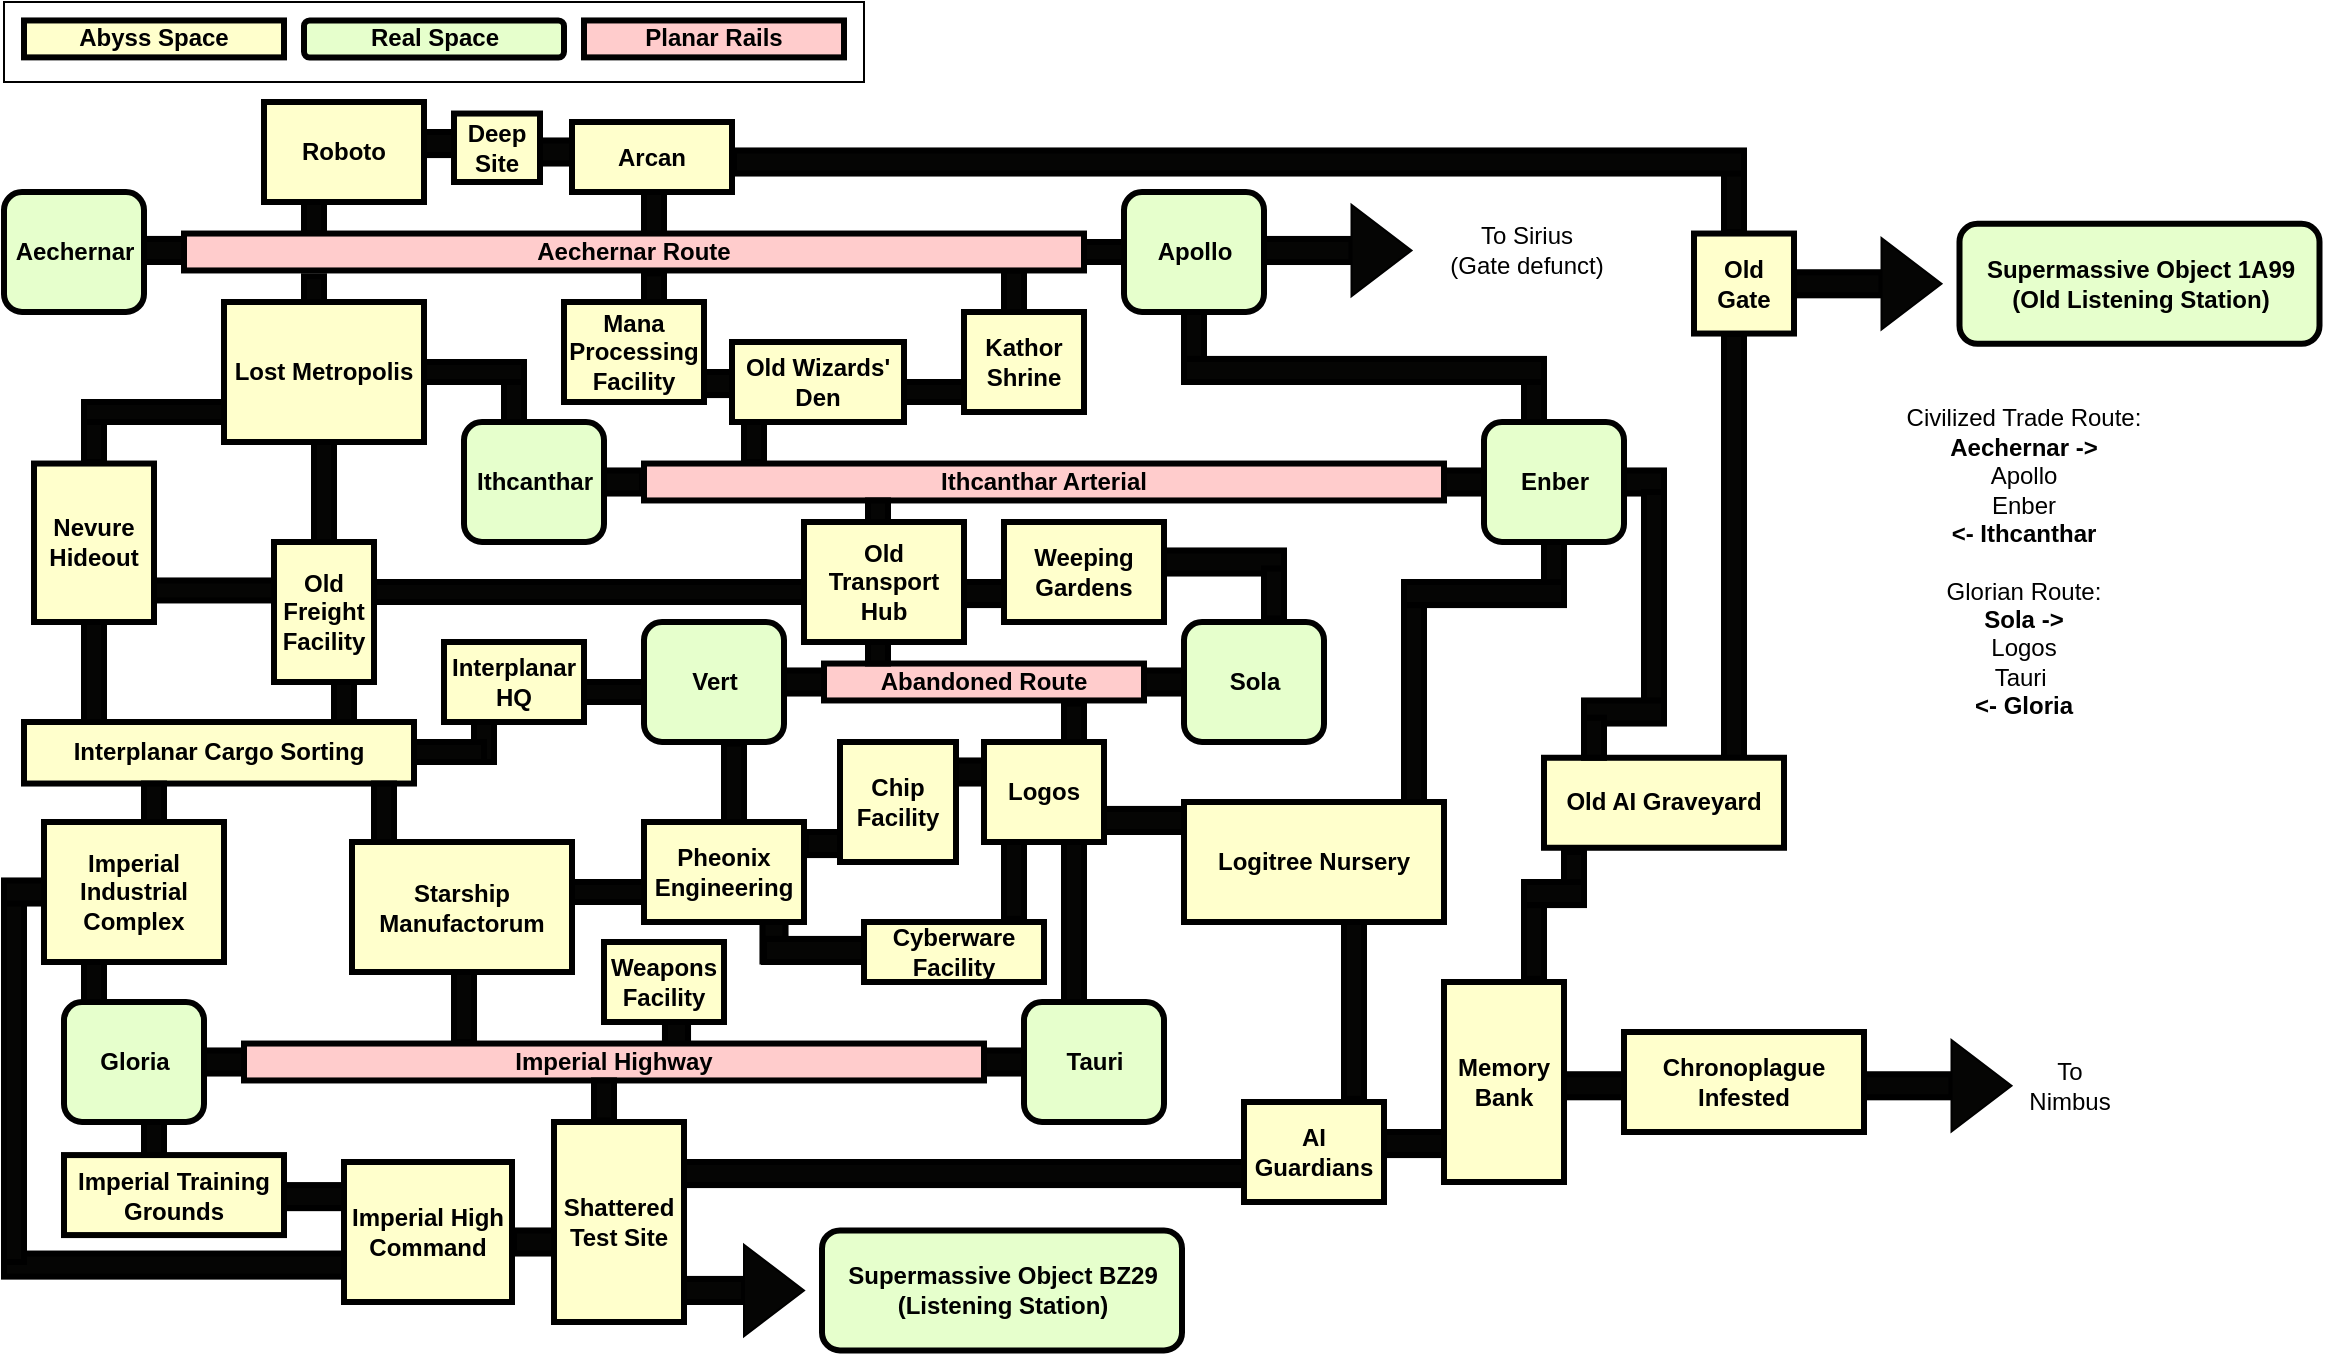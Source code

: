 <mxfile version="15.3.3" type="github">
  <diagram name="Page-1" id="c7558073-3199-34d8-9f00-42111426c3f3">
    <mxGraphModel dx="1239" dy="452" grid="1" gridSize="10" guides="1" tooltips="1" connect="1" arrows="1" fold="1" page="1" pageScale="1" pageWidth="826" pageHeight="1169" background="none" math="0" shadow="0">
      <root>
        <mxCell id="0" />
        <mxCell id="1" parent="0" />
        <mxCell id="PadTIyMqERsMDA0XlbBG-267" value="" style="whiteSpace=wrap;align=center;verticalAlign=middle;fontStyle=1;strokeWidth=3;fillColor=#050504;" vertex="1" parent="1">
          <mxGeometry x="90" y="579.23" width="10" height="20" as="geometry" />
        </mxCell>
        <mxCell id="PadTIyMqERsMDA0XlbBG-156" value="" style="whiteSpace=wrap;align=center;verticalAlign=middle;fontStyle=1;strokeWidth=3;fillColor=#050504;" vertex="1" parent="1">
          <mxGeometry x="340" y="155.67" width="10" height="15.77" as="geometry" />
        </mxCell>
        <mxCell id="PadTIyMqERsMDA0XlbBG-259" value="" style="whiteSpace=wrap;align=center;verticalAlign=middle;fontStyle=1;strokeWidth=3;fillColor=#050504;" vertex="1" parent="1">
          <mxGeometry x="264" y="89.23" width="40" height="11.54" as="geometry" />
        </mxCell>
        <mxCell id="PadTIyMqERsMDA0XlbBG-251" value="" style="whiteSpace=wrap;align=center;verticalAlign=middle;fontStyle=1;strokeWidth=3;fillColor=#050504;" vertex="1" parent="1">
          <mxGeometry x="230" y="85.0" width="19" height="11.54" as="geometry" />
        </mxCell>
        <mxCell id="PadTIyMqERsMDA0XlbBG-245" value="" style="whiteSpace=wrap;align=center;verticalAlign=middle;fontStyle=1;strokeWidth=3;fillColor=#050504;" vertex="1" parent="1">
          <mxGeometry x="880" y="185.77" width="10" height="214.23" as="geometry" />
        </mxCell>
        <mxCell id="PadTIyMqERsMDA0XlbBG-215" value="" style="whiteSpace=wrap;align=center;verticalAlign=middle;fontStyle=1;strokeWidth=3;fillColor=#050504;rotation=90;" vertex="1" parent="1">
          <mxGeometry x="346.25" y="528.46" width="20" height="11.54" as="geometry" />
        </mxCell>
        <mxCell id="PadTIyMqERsMDA0XlbBG-205" value="" style="whiteSpace=wrap;align=center;verticalAlign=middle;fontStyle=1;strokeWidth=3;fillColor=#050504;" vertex="1" parent="1">
          <mxGeometry x="550" y="370.77" width="10" height="20" as="geometry" />
        </mxCell>
        <mxCell id="PadTIyMqERsMDA0XlbBG-204" value="" style="whiteSpace=wrap;align=center;verticalAlign=middle;fontStyle=1;strokeWidth=3;fillColor=#050504;" vertex="1" parent="1">
          <mxGeometry x="369" y="205.0" width="19" height="11.54" as="geometry" />
        </mxCell>
        <mxCell id="PadTIyMqERsMDA0XlbBG-190" value="" style="whiteSpace=wrap;align=center;verticalAlign=middle;fontStyle=1;strokeWidth=3;fillColor=#050504;" vertex="1" parent="1">
          <mxGeometry x="340" y="600" width="320" height="11.54" as="geometry" />
        </mxCell>
        <mxCell id="PadTIyMqERsMDA0XlbBG-186" value="" style="whiteSpace=wrap;align=center;verticalAlign=middle;fontStyle=1;strokeWidth=3;fillColor=#050504;rotation=90;" vertex="1" parent="1">
          <mxGeometry x="395" y="484" width="20" height="11.54" as="geometry" />
        </mxCell>
        <mxCell id="PadTIyMqERsMDA0XlbBG-184" value="" style="whiteSpace=wrap;align=center;verticalAlign=middle;fontStyle=1;strokeWidth=3;fillColor=#050504;" vertex="1" parent="1">
          <mxGeometry x="421" y="435.0" width="20" height="11.54" as="geometry" />
        </mxCell>
        <mxCell id="PadTIyMqERsMDA0XlbBG-183" value="" style="whiteSpace=wrap;align=center;verticalAlign=middle;fontStyle=1;strokeWidth=3;fillColor=#050504;" vertex="1" parent="1">
          <mxGeometry x="300" y="460" width="69" height="10" as="geometry" />
        </mxCell>
        <mxCell id="PadTIyMqERsMDA0XlbBG-160" value="" style="whiteSpace=wrap;align=center;verticalAlign=middle;fontStyle=1;strokeWidth=3;fillColor=#050504;" vertex="1" parent="1">
          <mxGeometry x="520" y="154.23" width="10" height="25.77" as="geometry" />
        </mxCell>
        <mxCell id="PadTIyMqERsMDA0XlbBG-154" value="" style="whiteSpace=wrap;align=center;verticalAlign=middle;fontStyle=1;strokeWidth=3;fillColor=#050504;" vertex="1" parent="1">
          <mxGeometry x="60" y="220" width="70" height="10" as="geometry" />
        </mxCell>
        <mxCell id="PadTIyMqERsMDA0XlbBG-153" value="" style="whiteSpace=wrap;align=center;verticalAlign=middle;fontStyle=1;strokeWidth=3;fillColor=#050504;" vertex="1" parent="1">
          <mxGeometry x="90" y="138.46" width="20" height="11.54" as="geometry" />
        </mxCell>
        <mxCell id="PadTIyMqERsMDA0XlbBG-152" value="" style="whiteSpace=wrap;align=center;verticalAlign=middle;fontStyle=1;strokeWidth=3;fillColor=#050504;" vertex="1" parent="1">
          <mxGeometry x="340" y="112.69" width="10" height="25.77" as="geometry" />
        </mxCell>
        <mxCell id="PadTIyMqERsMDA0XlbBG-151" value="" style="whiteSpace=wrap;align=center;verticalAlign=middle;fontStyle=1;strokeWidth=3;fillColor=#050504;" vertex="1" parent="1">
          <mxGeometry x="170" y="120" width="10" height="15.77" as="geometry" />
        </mxCell>
        <mxCell id="PadTIyMqERsMDA0XlbBG-103" value="" style="group" vertex="1" connectable="0" parent="1">
          <mxGeometry x="20" y="20" width="430" height="40" as="geometry" />
        </mxCell>
        <mxCell id="PadTIyMqERsMDA0XlbBG-102" value="" style="rounded=0;whiteSpace=wrap;html=1;hachureGap=4;pointerEvents=0;strokeColor=default;" vertex="1" parent="PadTIyMqERsMDA0XlbBG-103">
          <mxGeometry width="430" height="40" as="geometry" />
        </mxCell>
        <mxCell id="PadTIyMqERsMDA0XlbBG-96" value="Abyss Space" style="whiteSpace=wrap;align=center;verticalAlign=middle;fontStyle=1;strokeWidth=3;fillColor=#FFFFCC" vertex="1" parent="PadTIyMqERsMDA0XlbBG-103">
          <mxGeometry x="10" y="9.231" width="130" height="18.462" as="geometry" />
        </mxCell>
        <mxCell id="PadTIyMqERsMDA0XlbBG-97" value="Planar Rails" style="whiteSpace=wrap;align=center;verticalAlign=middle;size=0.231;fontStyle=1;strokeWidth=3;fillColor=#FFCCCC;strokeColor=default;" vertex="1" parent="PadTIyMqERsMDA0XlbBG-103">
          <mxGeometry x="290" y="9.231" width="130" height="18.462" as="geometry" />
        </mxCell>
        <mxCell id="PadTIyMqERsMDA0XlbBG-98" value="Real Space" style="verticalAlign=middle;align=center;fontSize=12;fontFamily=Helvetica;html=1;rounded=1;fontStyle=1;strokeWidth=3;fillColor=#E6FFCC" vertex="1" parent="PadTIyMqERsMDA0XlbBG-103">
          <mxGeometry x="150" y="9.231" width="130" height="18.462" as="geometry" />
        </mxCell>
        <mxCell id="PadTIyMqERsMDA0XlbBG-104" value="Aechernar Route" style="whiteSpace=wrap;align=center;verticalAlign=middle;size=0.231;fontStyle=1;strokeWidth=3;fillColor=#FFCCCC;strokeColor=default;" vertex="1" parent="1">
          <mxGeometry x="110" y="135.77" width="450" height="18.46" as="geometry" />
        </mxCell>
        <mxCell id="PadTIyMqERsMDA0XlbBG-115" value="Aechernar" style="verticalAlign=middle;align=center;fontSize=12;fontFamily=Helvetica;html=1;rounded=1;fontStyle=1;strokeWidth=3;fillColor=#E6FFCC" vertex="1" parent="1">
          <mxGeometry x="20" y="115" width="70" height="60" as="geometry" />
        </mxCell>
        <mxCell id="PadTIyMqERsMDA0XlbBG-117" value="Roboto" style="whiteSpace=wrap;align=center;verticalAlign=middle;fontStyle=1;strokeWidth=3;fillColor=#FFFFCC" vertex="1" parent="1">
          <mxGeometry x="150" y="70" width="80" height="50" as="geometry" />
        </mxCell>
        <mxCell id="PadTIyMqERsMDA0XlbBG-118" value="Ithcanthar Arterial" style="whiteSpace=wrap;align=center;verticalAlign=middle;size=0.231;fontStyle=1;strokeWidth=3;fillColor=#FFCCCC;strokeColor=default;" vertex="1" parent="1">
          <mxGeometry x="340" y="250.77" width="400" height="18.46" as="geometry" />
        </mxCell>
        <mxCell id="PadTIyMqERsMDA0XlbBG-119" value="Imperial Highway" style="whiteSpace=wrap;align=center;verticalAlign=middle;size=0.231;fontStyle=1;strokeWidth=3;fillColor=#FFCCCC;strokeColor=default;" vertex="1" parent="1">
          <mxGeometry x="140" y="540.77" width="370" height="18.46" as="geometry" />
        </mxCell>
        <mxCell id="PadTIyMqERsMDA0XlbBG-120" value="Abandoned Route" style="whiteSpace=wrap;align=center;verticalAlign=middle;size=0.231;fontStyle=1;strokeWidth=3;fillColor=#FFCCCC;strokeColor=default;" vertex="1" parent="1">
          <mxGeometry x="430" y="350.77" width="160" height="18.46" as="geometry" />
        </mxCell>
        <mxCell id="PadTIyMqERsMDA0XlbBG-121" value="Ithcanthar" style="verticalAlign=middle;align=center;fontSize=12;fontFamily=Helvetica;html=1;rounded=1;fontStyle=1;strokeWidth=3;fillColor=#E6FFCC" vertex="1" parent="1">
          <mxGeometry x="250" y="230" width="70" height="60" as="geometry" />
        </mxCell>
        <mxCell id="PadTIyMqERsMDA0XlbBG-122" value="Apollo" style="verticalAlign=middle;align=center;fontSize=12;fontFamily=Helvetica;html=1;rounded=1;fontStyle=1;strokeWidth=3;fillColor=#E6FFCC" vertex="1" parent="1">
          <mxGeometry x="580" y="115" width="70" height="60" as="geometry" />
        </mxCell>
        <mxCell id="PadTIyMqERsMDA0XlbBG-123" value="Enber" style="verticalAlign=middle;align=center;fontSize=12;fontFamily=Helvetica;html=1;rounded=1;fontStyle=1;strokeWidth=3;fillColor=#E6FFCC" vertex="1" parent="1">
          <mxGeometry x="760" y="230" width="70" height="60" as="geometry" />
        </mxCell>
        <mxCell id="PadTIyMqERsMDA0XlbBG-124" value="Sola" style="verticalAlign=middle;align=center;fontSize=12;fontFamily=Helvetica;html=1;rounded=1;fontStyle=1;strokeWidth=3;fillColor=#E6FFCC" vertex="1" parent="1">
          <mxGeometry x="610" y="330" width="70" height="60" as="geometry" />
        </mxCell>
        <mxCell id="PadTIyMqERsMDA0XlbBG-125" value="Vert" style="verticalAlign=middle;align=center;fontSize=12;fontFamily=Helvetica;html=1;rounded=1;fontStyle=1;strokeWidth=3;fillColor=#E6FFCC" vertex="1" parent="1">
          <mxGeometry x="340" y="330" width="70" height="60" as="geometry" />
        </mxCell>
        <mxCell id="PadTIyMqERsMDA0XlbBG-126" value="Tauri" style="verticalAlign=middle;align=center;fontSize=12;fontFamily=Helvetica;html=1;rounded=1;fontStyle=1;strokeWidth=3;fillColor=#E6FFCC" vertex="1" parent="1">
          <mxGeometry x="530" y="520" width="70" height="60" as="geometry" />
        </mxCell>
        <mxCell id="PadTIyMqERsMDA0XlbBG-127" value="Gloria" style="verticalAlign=middle;align=center;fontSize=12;fontFamily=Helvetica;html=1;rounded=1;fontStyle=1;strokeWidth=3;fillColor=#E6FFCC" vertex="1" parent="1">
          <mxGeometry x="50" y="520" width="70" height="60" as="geometry" />
        </mxCell>
        <mxCell id="PadTIyMqERsMDA0XlbBG-128" value="Lost Metropolis" style="whiteSpace=wrap;align=center;verticalAlign=middle;fontStyle=1;strokeWidth=3;fillColor=#FFFFCC" vertex="1" parent="1">
          <mxGeometry x="130" y="170" width="100" height="70" as="geometry" />
        </mxCell>
        <mxCell id="PadTIyMqERsMDA0XlbBG-130" value="Interplanar Cargo Sorting" style="whiteSpace=wrap;align=center;verticalAlign=middle;fontStyle=1;strokeWidth=3;fillColor=#FFFFCC" vertex="1" parent="1">
          <mxGeometry x="30" y="380" width="195" height="30.77" as="geometry" />
        </mxCell>
        <mxCell id="PadTIyMqERsMDA0XlbBG-131" value="Imperial Industrial Complex" style="whiteSpace=wrap;align=center;verticalAlign=middle;fontStyle=1;strokeWidth=3;fillColor=#FFFFCC" vertex="1" parent="1">
          <mxGeometry x="40" y="430" width="90" height="70" as="geometry" />
        </mxCell>
        <mxCell id="PadTIyMqERsMDA0XlbBG-132" value="Interplanar HQ" style="whiteSpace=wrap;align=center;verticalAlign=middle;fontStyle=1;strokeWidth=3;fillColor=#FFFFCC" vertex="1" parent="1">
          <mxGeometry x="240" y="340" width="70" height="40" as="geometry" />
        </mxCell>
        <mxCell id="PadTIyMqERsMDA0XlbBG-134" value="Mana Processing&#xa;Facility" style="whiteSpace=wrap;align=center;verticalAlign=middle;fontStyle=1;strokeWidth=3;fillColor=#FFFFCC" vertex="1" parent="1">
          <mxGeometry x="300" y="170" width="70" height="50" as="geometry" />
        </mxCell>
        <mxCell id="PadTIyMqERsMDA0XlbBG-135" value="Old Wizards&#39; Den" style="whiteSpace=wrap;align=center;verticalAlign=middle;fontStyle=1;strokeWidth=3;fillColor=#FFFFCC" vertex="1" parent="1">
          <mxGeometry x="384" y="190" width="86" height="40" as="geometry" />
        </mxCell>
        <mxCell id="PadTIyMqERsMDA0XlbBG-136" value="Kathor Shrine" style="whiteSpace=wrap;align=center;verticalAlign=middle;fontStyle=1;strokeWidth=3;fillColor=#FFFFCC" vertex="1" parent="1">
          <mxGeometry x="500" y="175" width="60" height="50" as="geometry" />
        </mxCell>
        <mxCell id="PadTIyMqERsMDA0XlbBG-137" value="Arcan" style="whiteSpace=wrap;align=center;verticalAlign=middle;fontStyle=1;strokeWidth=3;fillColor=#FFFFCC" vertex="1" parent="1">
          <mxGeometry x="304" y="80" width="80" height="35" as="geometry" />
        </mxCell>
        <mxCell id="PadTIyMqERsMDA0XlbBG-139" value="Logitree Nursery" style="whiteSpace=wrap;align=center;verticalAlign=middle;fontStyle=1;strokeWidth=3;fillColor=#FFFFCC" vertex="1" parent="1">
          <mxGeometry x="610" y="420" width="130" height="60" as="geometry" />
        </mxCell>
        <mxCell id="PadTIyMqERsMDA0XlbBG-141" value="Pheonix Engineering" style="whiteSpace=wrap;align=center;verticalAlign=middle;fontStyle=1;strokeWidth=3;fillColor=#FFFFCC" vertex="1" parent="1">
          <mxGeometry x="340" y="430" width="80" height="50" as="geometry" />
        </mxCell>
        <mxCell id="PadTIyMqERsMDA0XlbBG-142" value="Cyberware Facility" style="whiteSpace=wrap;align=center;verticalAlign=middle;fontStyle=1;strokeWidth=3;fillColor=#FFFFCC" vertex="1" parent="1">
          <mxGeometry x="450" y="480" width="90" height="30" as="geometry" />
        </mxCell>
        <mxCell id="PadTIyMqERsMDA0XlbBG-143" value="Starship Manufactorum" style="whiteSpace=wrap;align=center;verticalAlign=middle;fontStyle=1;strokeWidth=3;fillColor=#FFFFCC" vertex="1" parent="1">
          <mxGeometry x="194" y="440" width="110" height="65" as="geometry" />
        </mxCell>
        <mxCell id="PadTIyMqERsMDA0XlbBG-146" value="AI Guardians" style="whiteSpace=wrap;align=center;verticalAlign=middle;fontStyle=1;strokeWidth=3;fillColor=#FFFFCC" vertex="1" parent="1">
          <mxGeometry x="640" y="570" width="70" height="50" as="geometry" />
        </mxCell>
        <mxCell id="PadTIyMqERsMDA0XlbBG-155" value="" style="whiteSpace=wrap;align=center;verticalAlign=middle;fontStyle=1;strokeWidth=3;fillColor=#050504;" vertex="1" parent="1">
          <mxGeometry x="560" y="140" width="20" height="10" as="geometry" />
        </mxCell>
        <mxCell id="PadTIyMqERsMDA0XlbBG-158" value="" style="whiteSpace=wrap;align=center;verticalAlign=middle;fontStyle=1;strokeWidth=3;fillColor=#050504;" vertex="1" parent="1">
          <mxGeometry x="390" y="230" width="10" height="20" as="geometry" />
        </mxCell>
        <mxCell id="PadTIyMqERsMDA0XlbBG-159" value="" style="whiteSpace=wrap;align=center;verticalAlign=middle;fontStyle=1;strokeWidth=3;fillColor=#050504;" vertex="1" parent="1">
          <mxGeometry x="470" y="210" width="30" height="10" as="geometry" />
        </mxCell>
        <mxCell id="PadTIyMqERsMDA0XlbBG-161" value="" style="whiteSpace=wrap;align=center;verticalAlign=middle;fontStyle=1;strokeWidth=3;fillColor=#050504;" vertex="1" parent="1">
          <mxGeometry x="320" y="254.23" width="19" height="11.54" as="geometry" />
        </mxCell>
        <mxCell id="PadTIyMqERsMDA0XlbBG-162" value="" style="whiteSpace=wrap;align=center;verticalAlign=middle;fontStyle=1;strokeWidth=3;fillColor=#050504;" vertex="1" parent="1">
          <mxGeometry x="580" y="294.23" width="80" height="11.54" as="geometry" />
        </mxCell>
        <mxCell id="PadTIyMqERsMDA0XlbBG-163" value="" style="whiteSpace=wrap;align=center;verticalAlign=middle;fontStyle=1;strokeWidth=3;fillColor=#050504;" vertex="1" parent="1">
          <mxGeometry x="740" y="254.23" width="20" height="11.54" as="geometry" />
        </mxCell>
        <mxCell id="PadTIyMqERsMDA0XlbBG-164" value="" style="whiteSpace=wrap;align=center;verticalAlign=middle;fontStyle=1;strokeWidth=3;fillColor=#050504;" vertex="1" parent="1">
          <mxGeometry x="410" y="354.23" width="20" height="11.54" as="geometry" />
        </mxCell>
        <mxCell id="PadTIyMqERsMDA0XlbBG-165" value="" style="whiteSpace=wrap;align=center;verticalAlign=middle;fontStyle=1;strokeWidth=3;fillColor=#050504;" vertex="1" parent="1">
          <mxGeometry x="510" y="544.23" width="20" height="11.54" as="geometry" />
        </mxCell>
        <mxCell id="PadTIyMqERsMDA0XlbBG-166" value="" style="whiteSpace=wrap;align=center;verticalAlign=middle;fontStyle=1;strokeWidth=3;fillColor=#050504;" vertex="1" parent="1">
          <mxGeometry x="120" y="544.23" width="20" height="11.54" as="geometry" />
        </mxCell>
        <mxCell id="PadTIyMqERsMDA0XlbBG-167" value="" style="whiteSpace=wrap;align=center;verticalAlign=middle;fontStyle=1;strokeWidth=3;fillColor=#050504;" vertex="1" parent="1">
          <mxGeometry x="60" y="230" width="10" height="20" as="geometry" />
        </mxCell>
        <mxCell id="PadTIyMqERsMDA0XlbBG-168" value="" style="whiteSpace=wrap;align=center;verticalAlign=middle;fontStyle=1;strokeWidth=3;fillColor=#050504;" vertex="1" parent="1">
          <mxGeometry x="175" y="240" width="10" height="70" as="geometry" />
        </mxCell>
        <mxCell id="PadTIyMqERsMDA0XlbBG-169" value="" style="whiteSpace=wrap;align=center;verticalAlign=middle;fontStyle=1;strokeWidth=3;fillColor=#050504;" vertex="1" parent="1">
          <mxGeometry x="230" y="200" width="50" height="10" as="geometry" />
        </mxCell>
        <mxCell id="PadTIyMqERsMDA0XlbBG-170" value="" style="whiteSpace=wrap;align=center;verticalAlign=middle;fontStyle=1;strokeWidth=3;fillColor=#050504;" vertex="1" parent="1">
          <mxGeometry x="170" y="157.12" width="10" height="12.88" as="geometry" />
        </mxCell>
        <mxCell id="PadTIyMqERsMDA0XlbBG-171" value="" style="whiteSpace=wrap;align=center;verticalAlign=middle;fontStyle=1;strokeWidth=3;fillColor=#050504;" vertex="1" parent="1">
          <mxGeometry x="270" y="210" width="10" height="20" as="geometry" />
        </mxCell>
        <mxCell id="PadTIyMqERsMDA0XlbBG-172" value="" style="whiteSpace=wrap;align=center;verticalAlign=middle;fontStyle=1;strokeWidth=3;fillColor=#050504;" vertex="1" parent="1">
          <mxGeometry x="185" y="360" width="10" height="20" as="geometry" />
        </mxCell>
        <mxCell id="PadTIyMqERsMDA0XlbBG-173" value="" style="whiteSpace=wrap;align=center;verticalAlign=middle;fontStyle=1;strokeWidth=3;fillColor=#050504;" vertex="1" parent="1">
          <mxGeometry x="310" y="360" width="30" height="10" as="geometry" />
        </mxCell>
        <mxCell id="PadTIyMqERsMDA0XlbBG-174" value="" style="whiteSpace=wrap;align=center;verticalAlign=middle;fontStyle=1;strokeWidth=3;fillColor=#050504;" vertex="1" parent="1">
          <mxGeometry x="255" y="380" width="10" height="20" as="geometry" />
        </mxCell>
        <mxCell id="PadTIyMqERsMDA0XlbBG-175" value="" style="whiteSpace=wrap;align=center;verticalAlign=middle;fontStyle=1;strokeWidth=3;fillColor=#050504;" vertex="1" parent="1">
          <mxGeometry x="225" y="390" width="35" height="10" as="geometry" />
        </mxCell>
        <mxCell id="PadTIyMqERsMDA0XlbBG-176" value="" style="whiteSpace=wrap;align=center;verticalAlign=middle;fontStyle=1;strokeWidth=3;fillColor=#050504;" vertex="1" parent="1">
          <mxGeometry x="60" y="330" width="10" height="50" as="geometry" />
        </mxCell>
        <mxCell id="PadTIyMqERsMDA0XlbBG-177" value="" style="whiteSpace=wrap;align=center;verticalAlign=middle;fontStyle=1;strokeWidth=3;fillColor=#050504;" vertex="1" parent="1">
          <mxGeometry x="90" y="410.77" width="10" height="19.23" as="geometry" />
        </mxCell>
        <mxCell id="PadTIyMqERsMDA0XlbBG-178" value="" style="whiteSpace=wrap;align=center;verticalAlign=middle;fontStyle=1;strokeWidth=3;fillColor=#050504;" vertex="1" parent="1">
          <mxGeometry x="60" y="500" width="10" height="20" as="geometry" />
        </mxCell>
        <mxCell id="PadTIyMqERsMDA0XlbBG-179" value="" style="whiteSpace=wrap;align=center;verticalAlign=middle;fontStyle=1;strokeWidth=3;fillColor=#050504;" vertex="1" parent="1">
          <mxGeometry x="205" y="410.77" width="10" height="29.23" as="geometry" />
        </mxCell>
        <mxCell id="PadTIyMqERsMDA0XlbBG-180" value="" style="whiteSpace=wrap;align=center;verticalAlign=middle;fontStyle=1;strokeWidth=3;fillColor=#050504;" vertex="1" parent="1">
          <mxGeometry x="245" y="505" width="10" height="35" as="geometry" />
        </mxCell>
        <mxCell id="PadTIyMqERsMDA0XlbBG-181" value="" style="whiteSpace=wrap;align=center;verticalAlign=middle;fontStyle=1;strokeWidth=3;fillColor=#050504;" vertex="1" parent="1">
          <mxGeometry x="315" y="559.23" width="10" height="20" as="geometry" />
        </mxCell>
        <mxCell id="PadTIyMqERsMDA0XlbBG-182" value="" style="whiteSpace=wrap;align=center;verticalAlign=middle;fontStyle=1;strokeWidth=3;fillColor=#050504;" vertex="1" parent="1">
          <mxGeometry x="380" y="390.77" width="10" height="39.23" as="geometry" />
        </mxCell>
        <mxCell id="PadTIyMqERsMDA0XlbBG-185" value="" style="whiteSpace=wrap;align=center;verticalAlign=middle;fontStyle=1;strokeWidth=3;fillColor=#050504;" vertex="1" parent="1">
          <mxGeometry x="400" y="488.46" width="50" height="11.54" as="geometry" />
        </mxCell>
        <mxCell id="PadTIyMqERsMDA0XlbBG-187" value="" style="whiteSpace=wrap;align=center;verticalAlign=middle;fontStyle=1;strokeWidth=3;fillColor=#050504;" vertex="1" parent="1">
          <mxGeometry x="570" y="423.46" width="40" height="11.54" as="geometry" />
        </mxCell>
        <mxCell id="PadTIyMqERsMDA0XlbBG-189" value="" style="whiteSpace=wrap;align=center;verticalAlign=middle;fontStyle=1;strokeWidth=3;fillColor=#050504;" vertex="1" parent="1">
          <mxGeometry x="275" y="634.23" width="20" height="11.54" as="geometry" />
        </mxCell>
        <mxCell id="PadTIyMqERsMDA0XlbBG-191" value="" style="whiteSpace=wrap;align=center;verticalAlign=middle;fontStyle=1;strokeWidth=3;fillColor=#050504;" vertex="1" parent="1">
          <mxGeometry x="550" y="440" width="10" height="80" as="geometry" />
        </mxCell>
        <mxCell id="PadTIyMqERsMDA0XlbBG-192" value="" style="whiteSpace=wrap;align=center;verticalAlign=middle;fontStyle=1;strokeWidth=3;fillColor=#050504;" vertex="1" parent="1">
          <mxGeometry x="690" y="480" width="10" height="88.46" as="geometry" />
        </mxCell>
        <mxCell id="PadTIyMqERsMDA0XlbBG-193" value="" style="whiteSpace=wrap;align=center;verticalAlign=middle;fontStyle=1;strokeWidth=3;fillColor=#050504;" vertex="1" parent="1">
          <mxGeometry x="720" y="310" width="10" height="110" as="geometry" />
        </mxCell>
        <mxCell id="PadTIyMqERsMDA0XlbBG-194" value="" style="whiteSpace=wrap;align=center;verticalAlign=middle;fontStyle=1;strokeWidth=3;fillColor=#050504;" vertex="1" parent="1">
          <mxGeometry x="720" y="310" width="80" height="11.54" as="geometry" />
        </mxCell>
        <mxCell id="PadTIyMqERsMDA0XlbBG-195" value="" style="whiteSpace=wrap;align=center;verticalAlign=middle;fontStyle=1;strokeWidth=3;fillColor=#050504;" vertex="1" parent="1">
          <mxGeometry x="452" y="269.23" width="10" height="20" as="geometry" />
        </mxCell>
        <mxCell id="PadTIyMqERsMDA0XlbBG-196" value="" style="whiteSpace=wrap;align=center;verticalAlign=middle;fontStyle=1;strokeWidth=3;fillColor=#050504;" vertex="1" parent="1">
          <mxGeometry x="452" y="330.77" width="10" height="20" as="geometry" />
        </mxCell>
        <mxCell id="PadTIyMqERsMDA0XlbBG-197" value="" style="whiteSpace=wrap;align=center;verticalAlign=middle;fontStyle=1;strokeWidth=3;fillColor=#050504;" vertex="1" parent="1">
          <mxGeometry x="790" y="290" width="10" height="20" as="geometry" />
        </mxCell>
        <mxCell id="PadTIyMqERsMDA0XlbBG-198" value="" style="whiteSpace=wrap;align=center;verticalAlign=middle;fontStyle=1;strokeWidth=3;fillColor=#050504;" vertex="1" parent="1">
          <mxGeometry x="610" y="175" width="10" height="25" as="geometry" />
        </mxCell>
        <mxCell id="PadTIyMqERsMDA0XlbBG-199" value="" style="whiteSpace=wrap;align=center;verticalAlign=middle;fontStyle=1;strokeWidth=3;fillColor=#050504;" vertex="1" parent="1">
          <mxGeometry x="780" y="210" width="10" height="20" as="geometry" />
        </mxCell>
        <mxCell id="PadTIyMqERsMDA0XlbBG-200" value="" style="whiteSpace=wrap;align=center;verticalAlign=middle;fontStyle=1;strokeWidth=3;fillColor=#050504;" vertex="1" parent="1">
          <mxGeometry x="610" y="198.46" width="180" height="11.54" as="geometry" />
        </mxCell>
        <mxCell id="PadTIyMqERsMDA0XlbBG-201" value="" style="whiteSpace=wrap;align=center;verticalAlign=middle;fontStyle=1;strokeWidth=3;fillColor=#050504;" vertex="1" parent="1">
          <mxGeometry x="20" y="645.77" width="204" height="11.54" as="geometry" />
        </mxCell>
        <mxCell id="PadTIyMqERsMDA0XlbBG-202" value="" style="whiteSpace=wrap;align=center;verticalAlign=middle;fontStyle=1;strokeWidth=3;fillColor=#050504;" vertex="1" parent="1">
          <mxGeometry x="20" y="460" width="10" height="190" as="geometry" />
        </mxCell>
        <mxCell id="PadTIyMqERsMDA0XlbBG-203" value="" style="whiteSpace=wrap;align=center;verticalAlign=middle;fontStyle=1;strokeWidth=3;fillColor=#050504;" vertex="1" parent="1">
          <mxGeometry x="20" y="459.23" width="20" height="11.54" as="geometry" />
        </mxCell>
        <mxCell id="PadTIyMqERsMDA0XlbBG-206" value="" style="whiteSpace=wrap;align=center;verticalAlign=middle;fontStyle=1;strokeWidth=3;fillColor=#050504;" vertex="1" parent="1">
          <mxGeometry x="472" y="399.23" width="48" height="11.54" as="geometry" />
        </mxCell>
        <mxCell id="PadTIyMqERsMDA0XlbBG-209" value="" style="whiteSpace=wrap;align=center;verticalAlign=middle;fontStyle=1;strokeWidth=3;fillColor=#050504;" vertex="1" parent="1">
          <mxGeometry x="200" y="310" width="229" height="10" as="geometry" />
        </mxCell>
        <mxCell id="PadTIyMqERsMDA0XlbBG-210" value="Weeping Gardens" style="whiteSpace=wrap;align=center;verticalAlign=middle;fontStyle=1;strokeWidth=3;fillColor=#FFFFCC" vertex="1" parent="1">
          <mxGeometry x="520" y="280" width="80" height="50" as="geometry" />
        </mxCell>
        <mxCell id="PadTIyMqERsMDA0XlbBG-211" value="" style="whiteSpace=wrap;align=center;verticalAlign=middle;fontStyle=1;strokeWidth=3;fillColor=#050504;" vertex="1" parent="1">
          <mxGeometry x="590" y="354.23" width="20" height="11.54" as="geometry" />
        </mxCell>
        <mxCell id="PadTIyMqERsMDA0XlbBG-212" value="" style="whiteSpace=wrap;align=center;verticalAlign=middle;fontStyle=1;strokeWidth=3;fillColor=#050504;" vertex="1" parent="1">
          <mxGeometry x="480" y="310" width="40" height="11.54" as="geometry" />
        </mxCell>
        <mxCell id="PadTIyMqERsMDA0XlbBG-213" value="" style="whiteSpace=wrap;align=center;verticalAlign=middle;fontStyle=1;strokeWidth=3;fillColor=#050504;" vertex="1" parent="1">
          <mxGeometry x="650" y="303.27" width="10" height="25" as="geometry" />
        </mxCell>
        <mxCell id="PadTIyMqERsMDA0XlbBG-214" value="Weapons Facility" style="whiteSpace=wrap;align=center;verticalAlign=middle;fontStyle=1;strokeWidth=3;fillColor=#FFFFCC" vertex="1" parent="1">
          <mxGeometry x="320" y="490" width="60" height="40" as="geometry" />
        </mxCell>
        <mxCell id="PadTIyMqERsMDA0XlbBG-222" value="" style="group" vertex="1" connectable="0" parent="1">
          <mxGeometry x="346.25" y="641.34" width="262.75" height="52.89" as="geometry" />
        </mxCell>
        <mxCell id="PadTIyMqERsMDA0XlbBG-217" value="" style="whiteSpace=wrap;align=center;verticalAlign=middle;fontStyle=1;strokeWidth=3;fillColor=#050504;" vertex="1" parent="PadTIyMqERsMDA0XlbBG-222">
          <mxGeometry y="17.12" width="43.75" height="11.54" as="geometry" />
        </mxCell>
        <mxCell id="PadTIyMqERsMDA0XlbBG-218" value="" style="triangle;whiteSpace=wrap;html=1;hachureGap=4;pointerEvents=0;strokeColor=default;fillColor=#050504;" vertex="1" parent="PadTIyMqERsMDA0XlbBG-222">
          <mxGeometry x="43.75" width="30" height="45.77" as="geometry" />
        </mxCell>
        <mxCell id="PadTIyMqERsMDA0XlbBG-219" value="To &lt;br&gt;Galactic Gate" style="text;html=1;strokeColor=none;fillColor=none;align=center;verticalAlign=middle;whiteSpace=wrap;rounded=0;hachureGap=4;pointerEvents=0;" vertex="1" parent="PadTIyMqERsMDA0XlbBG-222">
          <mxGeometry x="82.75" y="12.89" width="77.25" height="20" as="geometry" />
        </mxCell>
        <mxCell id="PadTIyMqERsMDA0XlbBG-278" value="Supermassive Object BZ29&lt;br&gt;(Listening Station)" style="verticalAlign=middle;align=center;fontSize=12;fontFamily=Helvetica;html=1;rounded=1;fontStyle=1;strokeWidth=3;fillColor=#E6FFCC" vertex="1" parent="PadTIyMqERsMDA0XlbBG-222">
          <mxGeometry x="82.75" y="-7.11" width="180" height="60" as="geometry" />
        </mxCell>
        <mxCell id="PadTIyMqERsMDA0XlbBG-223" value="" style="group" vertex="1" connectable="0" parent="1">
          <mxGeometry x="650" y="121.35" width="180" height="45.77" as="geometry" />
        </mxCell>
        <mxCell id="PadTIyMqERsMDA0XlbBG-224" value="" style="whiteSpace=wrap;align=center;verticalAlign=middle;fontStyle=1;strokeWidth=3;fillColor=#050504;" vertex="1" parent="PadTIyMqERsMDA0XlbBG-223">
          <mxGeometry y="17.12" width="43.75" height="11.54" as="geometry" />
        </mxCell>
        <mxCell id="PadTIyMqERsMDA0XlbBG-225" value="" style="triangle;whiteSpace=wrap;html=1;hachureGap=4;pointerEvents=0;strokeColor=default;fillColor=#050504;" vertex="1" parent="PadTIyMqERsMDA0XlbBG-223">
          <mxGeometry x="43.75" width="30" height="45.77" as="geometry" />
        </mxCell>
        <mxCell id="PadTIyMqERsMDA0XlbBG-226" value="To Sirius&lt;br&gt;(Gate defunct)" style="text;html=1;strokeColor=none;fillColor=none;align=center;verticalAlign=middle;whiteSpace=wrap;rounded=0;hachureGap=4;pointerEvents=0;" vertex="1" parent="PadTIyMqERsMDA0XlbBG-223">
          <mxGeometry x="82.75" y="12.89" width="97.25" height="20" as="geometry" />
        </mxCell>
        <mxCell id="PadTIyMqERsMDA0XlbBG-229" value="Old AI Graveyard" style="whiteSpace=wrap;align=center;verticalAlign=middle;fontStyle=1;strokeWidth=3;fillColor=#FFFFCC" vertex="1" parent="1">
          <mxGeometry x="790" y="397.88" width="120" height="45" as="geometry" />
        </mxCell>
        <mxCell id="PadTIyMqERsMDA0XlbBG-230" value="Chronoplague Infested" style="whiteSpace=wrap;align=center;verticalAlign=middle;fontStyle=1;strokeWidth=3;fillColor=#FFFFCC" vertex="1" parent="1">
          <mxGeometry x="830" y="535" width="120" height="50" as="geometry" />
        </mxCell>
        <mxCell id="PadTIyMqERsMDA0XlbBG-231" value="" style="group" vertex="1" connectable="0" parent="1">
          <mxGeometry x="950" y="539" width="122.75" height="45.77" as="geometry" />
        </mxCell>
        <mxCell id="PadTIyMqERsMDA0XlbBG-232" value="" style="whiteSpace=wrap;align=center;verticalAlign=middle;fontStyle=1;strokeWidth=3;fillColor=#050504;" vertex="1" parent="PadTIyMqERsMDA0XlbBG-231">
          <mxGeometry y="17.12" width="43.75" height="11.54" as="geometry" />
        </mxCell>
        <mxCell id="PadTIyMqERsMDA0XlbBG-233" value="" style="triangle;whiteSpace=wrap;html=1;hachureGap=4;pointerEvents=0;strokeColor=default;fillColor=#050504;" vertex="1" parent="PadTIyMqERsMDA0XlbBG-231">
          <mxGeometry x="43.75" width="30" height="45.77" as="geometry" />
        </mxCell>
        <mxCell id="PadTIyMqERsMDA0XlbBG-234" value="To Nimbus" style="text;html=1;strokeColor=none;fillColor=none;align=center;verticalAlign=middle;whiteSpace=wrap;rounded=0;hachureGap=4;pointerEvents=0;" vertex="1" parent="PadTIyMqERsMDA0XlbBG-231">
          <mxGeometry x="82.75" y="12.89" width="40" height="20" as="geometry" />
        </mxCell>
        <mxCell id="PadTIyMqERsMDA0XlbBG-235" value="" style="whiteSpace=wrap;align=center;verticalAlign=middle;fontStyle=1;strokeWidth=3;fillColor=#050504;" vertex="1" parent="1">
          <mxGeometry x="710" y="585" width="40" height="11.54" as="geometry" />
        </mxCell>
        <mxCell id="PadTIyMqERsMDA0XlbBG-236" value="" style="whiteSpace=wrap;align=center;verticalAlign=middle;fontStyle=1;strokeWidth=3;fillColor=#050504;" vertex="1" parent="1">
          <mxGeometry x="800" y="556.11" width="30" height="11.54" as="geometry" />
        </mxCell>
        <mxCell id="PadTIyMqERsMDA0XlbBG-237" value="" style="whiteSpace=wrap;align=center;verticalAlign=middle;fontStyle=1;strokeWidth=3;fillColor=#050504;" vertex="1" parent="1">
          <mxGeometry x="830" y="254.23" width="20" height="11.54" as="geometry" />
        </mxCell>
        <mxCell id="PadTIyMqERsMDA0XlbBG-238" value="" style="whiteSpace=wrap;align=center;verticalAlign=middle;fontStyle=1;strokeWidth=3;fillColor=#050504;" vertex="1" parent="1">
          <mxGeometry x="840" y="265" width="10" height="115" as="geometry" />
        </mxCell>
        <mxCell id="PadTIyMqERsMDA0XlbBG-239" value="" style="whiteSpace=wrap;align=center;verticalAlign=middle;fontStyle=1;strokeWidth=3;fillColor=#050504;" vertex="1" parent="1">
          <mxGeometry x="810" y="369.23" width="40" height="11.54" as="geometry" />
        </mxCell>
        <mxCell id="PadTIyMqERsMDA0XlbBG-240" value="" style="whiteSpace=wrap;align=center;verticalAlign=middle;fontStyle=1;strokeWidth=3;fillColor=#050504;" vertex="1" parent="1">
          <mxGeometry x="810" y="377.88" width="10" height="20" as="geometry" />
        </mxCell>
        <mxCell id="PadTIyMqERsMDA0XlbBG-241" value="" style="whiteSpace=wrap;align=center;verticalAlign=middle;fontStyle=1;strokeWidth=3;fillColor=#050504;" vertex="1" parent="1">
          <mxGeometry x="800" y="445" width="10" height="20" as="geometry" />
        </mxCell>
        <mxCell id="PadTIyMqERsMDA0XlbBG-242" value="" style="whiteSpace=wrap;align=center;verticalAlign=middle;fontStyle=1;strokeWidth=3;fillColor=#050504;" vertex="1" parent="1">
          <mxGeometry x="780" y="470" width="10" height="38.46" as="geometry" />
        </mxCell>
        <mxCell id="PadTIyMqERsMDA0XlbBG-243" value="" style="whiteSpace=wrap;align=center;verticalAlign=middle;fontStyle=1;strokeWidth=3;fillColor=#050504;" vertex="1" parent="1">
          <mxGeometry x="780" y="460" width="30" height="11.54" as="geometry" />
        </mxCell>
        <mxCell id="PadTIyMqERsMDA0XlbBG-244" value="Old Gate" style="whiteSpace=wrap;align=center;verticalAlign=middle;fontStyle=1;strokeWidth=3;fillColor=#FFFFCC" vertex="1" parent="1">
          <mxGeometry x="865" y="135.77" width="50" height="50" as="geometry" />
        </mxCell>
        <mxCell id="PadTIyMqERsMDA0XlbBG-246" value="" style="whiteSpace=wrap;align=center;verticalAlign=middle;fontStyle=1;strokeWidth=3;fillColor=#050504;" vertex="1" parent="1">
          <mxGeometry x="880" y="100" width="10" height="35" as="geometry" />
        </mxCell>
        <mxCell id="PadTIyMqERsMDA0XlbBG-247" value="" style="whiteSpace=wrap;align=center;verticalAlign=middle;fontStyle=1;strokeWidth=3;fillColor=#050504;" vertex="1" parent="1">
          <mxGeometry x="385" y="94.23" width="505" height="11.54" as="geometry" />
        </mxCell>
        <mxCell id="PadTIyMqERsMDA0XlbBG-250" value="Deep Site" style="whiteSpace=wrap;align=center;verticalAlign=middle;fontStyle=1;strokeWidth=3;fillColor=#FFFFCC" vertex="1" parent="1">
          <mxGeometry x="245" y="75.77" width="43" height="34.23" as="geometry" />
        </mxCell>
        <mxCell id="PadTIyMqERsMDA0XlbBG-260" value="" style="whiteSpace=wrap;align=center;verticalAlign=middle;fontStyle=1;strokeWidth=3;fillColor=#050504;" vertex="1" parent="1">
          <mxGeometry x="90" y="309.23" width="70" height="10" as="geometry" />
        </mxCell>
        <mxCell id="PadTIyMqERsMDA0XlbBG-133" value="Old Transport Hub" style="whiteSpace=wrap;align=center;verticalAlign=middle;fontStyle=1;strokeWidth=3;fillColor=#FFFFCC" vertex="1" parent="1">
          <mxGeometry x="420" y="280" width="80" height="60" as="geometry" />
        </mxCell>
        <mxCell id="PadTIyMqERsMDA0XlbBG-129" value="Old Freight&#xa;Facility" style="whiteSpace=wrap;align=center;verticalAlign=middle;fontStyle=1;strokeWidth=3;fillColor=#FFFFCC" vertex="1" parent="1">
          <mxGeometry x="155" y="290" width="50" height="70" as="geometry" />
        </mxCell>
        <mxCell id="PadTIyMqERsMDA0XlbBG-140" value="Chip Facility" style="whiteSpace=wrap;align=center;verticalAlign=middle;fontStyle=1;strokeWidth=3;fillColor=#FFFFCC" vertex="1" parent="1">
          <mxGeometry x="438" y="390" width="58" height="60" as="geometry" />
        </mxCell>
        <mxCell id="PadTIyMqERsMDA0XlbBG-266" value="Imperial Training Grounds" style="whiteSpace=wrap;align=center;verticalAlign=middle;fontStyle=1;strokeWidth=3;fillColor=#FFFFCC" vertex="1" parent="1">
          <mxGeometry x="50" y="596.54" width="110" height="40" as="geometry" />
        </mxCell>
        <mxCell id="PadTIyMqERsMDA0XlbBG-268" value="" style="whiteSpace=wrap;align=center;verticalAlign=middle;fontStyle=1;strokeWidth=3;fillColor=#050504;" vertex="1" parent="1">
          <mxGeometry x="160" y="611.54" width="70" height="11.54" as="geometry" />
        </mxCell>
        <mxCell id="PadTIyMqERsMDA0XlbBG-144" value="Imperial High Command" style="whiteSpace=wrap;align=center;verticalAlign=middle;fontStyle=1;strokeWidth=3;fillColor=#FFFFCC" vertex="1" parent="1">
          <mxGeometry x="190" y="600" width="84" height="70" as="geometry" />
        </mxCell>
        <mxCell id="PadTIyMqERsMDA0XlbBG-145" value="Shattered Test Site" style="whiteSpace=wrap;align=center;verticalAlign=middle;fontStyle=1;strokeWidth=3;fillColor=#FFFFCC" vertex="1" parent="1">
          <mxGeometry x="295" y="580" width="65" height="100" as="geometry" />
        </mxCell>
        <mxCell id="PadTIyMqERsMDA0XlbBG-269" value="" style="group" vertex="1" connectable="0" parent="1">
          <mxGeometry x="915" y="138.0" width="262.75" height="52.89" as="geometry" />
        </mxCell>
        <mxCell id="PadTIyMqERsMDA0XlbBG-270" value="" style="whiteSpace=wrap;align=center;verticalAlign=middle;fontStyle=1;strokeWidth=3;fillColor=#050504;" vertex="1" parent="PadTIyMqERsMDA0XlbBG-269">
          <mxGeometry y="17.12" width="43.75" height="11.54" as="geometry" />
        </mxCell>
        <mxCell id="PadTIyMqERsMDA0XlbBG-271" value="" style="triangle;whiteSpace=wrap;html=1;hachureGap=4;pointerEvents=0;strokeColor=default;fillColor=#050504;" vertex="1" parent="PadTIyMqERsMDA0XlbBG-269">
          <mxGeometry x="43.75" width="30" height="45.77" as="geometry" />
        </mxCell>
        <mxCell id="PadTIyMqERsMDA0XlbBG-272" value="To ???" style="text;html=1;strokeColor=none;fillColor=none;align=center;verticalAlign=middle;whiteSpace=wrap;rounded=0;hachureGap=4;pointerEvents=0;" vertex="1" parent="PadTIyMqERsMDA0XlbBG-269">
          <mxGeometry x="82.75" y="12.89" width="40" height="20" as="geometry" />
        </mxCell>
        <mxCell id="PadTIyMqERsMDA0XlbBG-277" value="Supermassive Object 1A99&lt;br&gt;(Old Listening Station)" style="verticalAlign=middle;align=center;fontSize=12;fontFamily=Helvetica;html=1;rounded=1;fontStyle=1;strokeWidth=3;fillColor=#E6FFCC" vertex="1" parent="PadTIyMqERsMDA0XlbBG-269">
          <mxGeometry x="82.75" y="-7.11" width="180" height="60" as="geometry" />
        </mxCell>
        <mxCell id="PadTIyMqERsMDA0XlbBG-228" value="Memory Bank" style="whiteSpace=wrap;align=center;verticalAlign=middle;fontStyle=1;strokeWidth=3;fillColor=#FFFFCC" vertex="1" parent="1">
          <mxGeometry x="740" y="510" width="60" height="100" as="geometry" />
        </mxCell>
        <mxCell id="PadTIyMqERsMDA0XlbBG-147" value="Nevure Hideout" style="whiteSpace=wrap;align=center;verticalAlign=middle;fontStyle=1;strokeWidth=3;fillColor=#FFFFCC" vertex="1" parent="1">
          <mxGeometry x="35" y="250.77" width="60" height="79.23" as="geometry" />
        </mxCell>
        <mxCell id="PadTIyMqERsMDA0XlbBG-138" value="Logos" style="whiteSpace=wrap;align=center;verticalAlign=middle;fontStyle=1;strokeWidth=3;fillColor=#FFFFCC" vertex="1" parent="1">
          <mxGeometry x="510" y="390" width="60" height="50" as="geometry" />
        </mxCell>
        <mxCell id="PadTIyMqERsMDA0XlbBG-275" value="" style="whiteSpace=wrap;align=center;verticalAlign=middle;fontStyle=1;strokeWidth=3;fillColor=#050504;" vertex="1" parent="1">
          <mxGeometry x="520" y="440" width="10" height="38.46" as="geometry" />
        </mxCell>
        <mxCell id="PadTIyMqERsMDA0XlbBG-279" value="Civilized Trade Route:&lt;br&gt;&lt;b&gt;Aechernar -&amp;gt;&lt;/b&gt;&lt;br&gt;Apollo&lt;br&gt;Enber&lt;br&gt;&lt;b&gt;&amp;lt;- Ithcanthar&lt;/b&gt;&lt;br&gt;&lt;br&gt;Glorian Route:&lt;br&gt;&lt;b&gt;Sola -&amp;gt;&lt;/b&gt;&lt;br&gt;Logos&lt;br&gt;Tauri&amp;nbsp;&lt;br&gt;&lt;b&gt;&amp;lt;- Gloria&lt;/b&gt;" style="text;html=1;strokeColor=none;fillColor=none;align=center;verticalAlign=middle;whiteSpace=wrap;rounded=0;hachureGap=4;pointerEvents=0;" vertex="1" parent="1">
          <mxGeometry x="960" y="220" width="140" height="160" as="geometry" />
        </mxCell>
      </root>
    </mxGraphModel>
  </diagram>
</mxfile>
